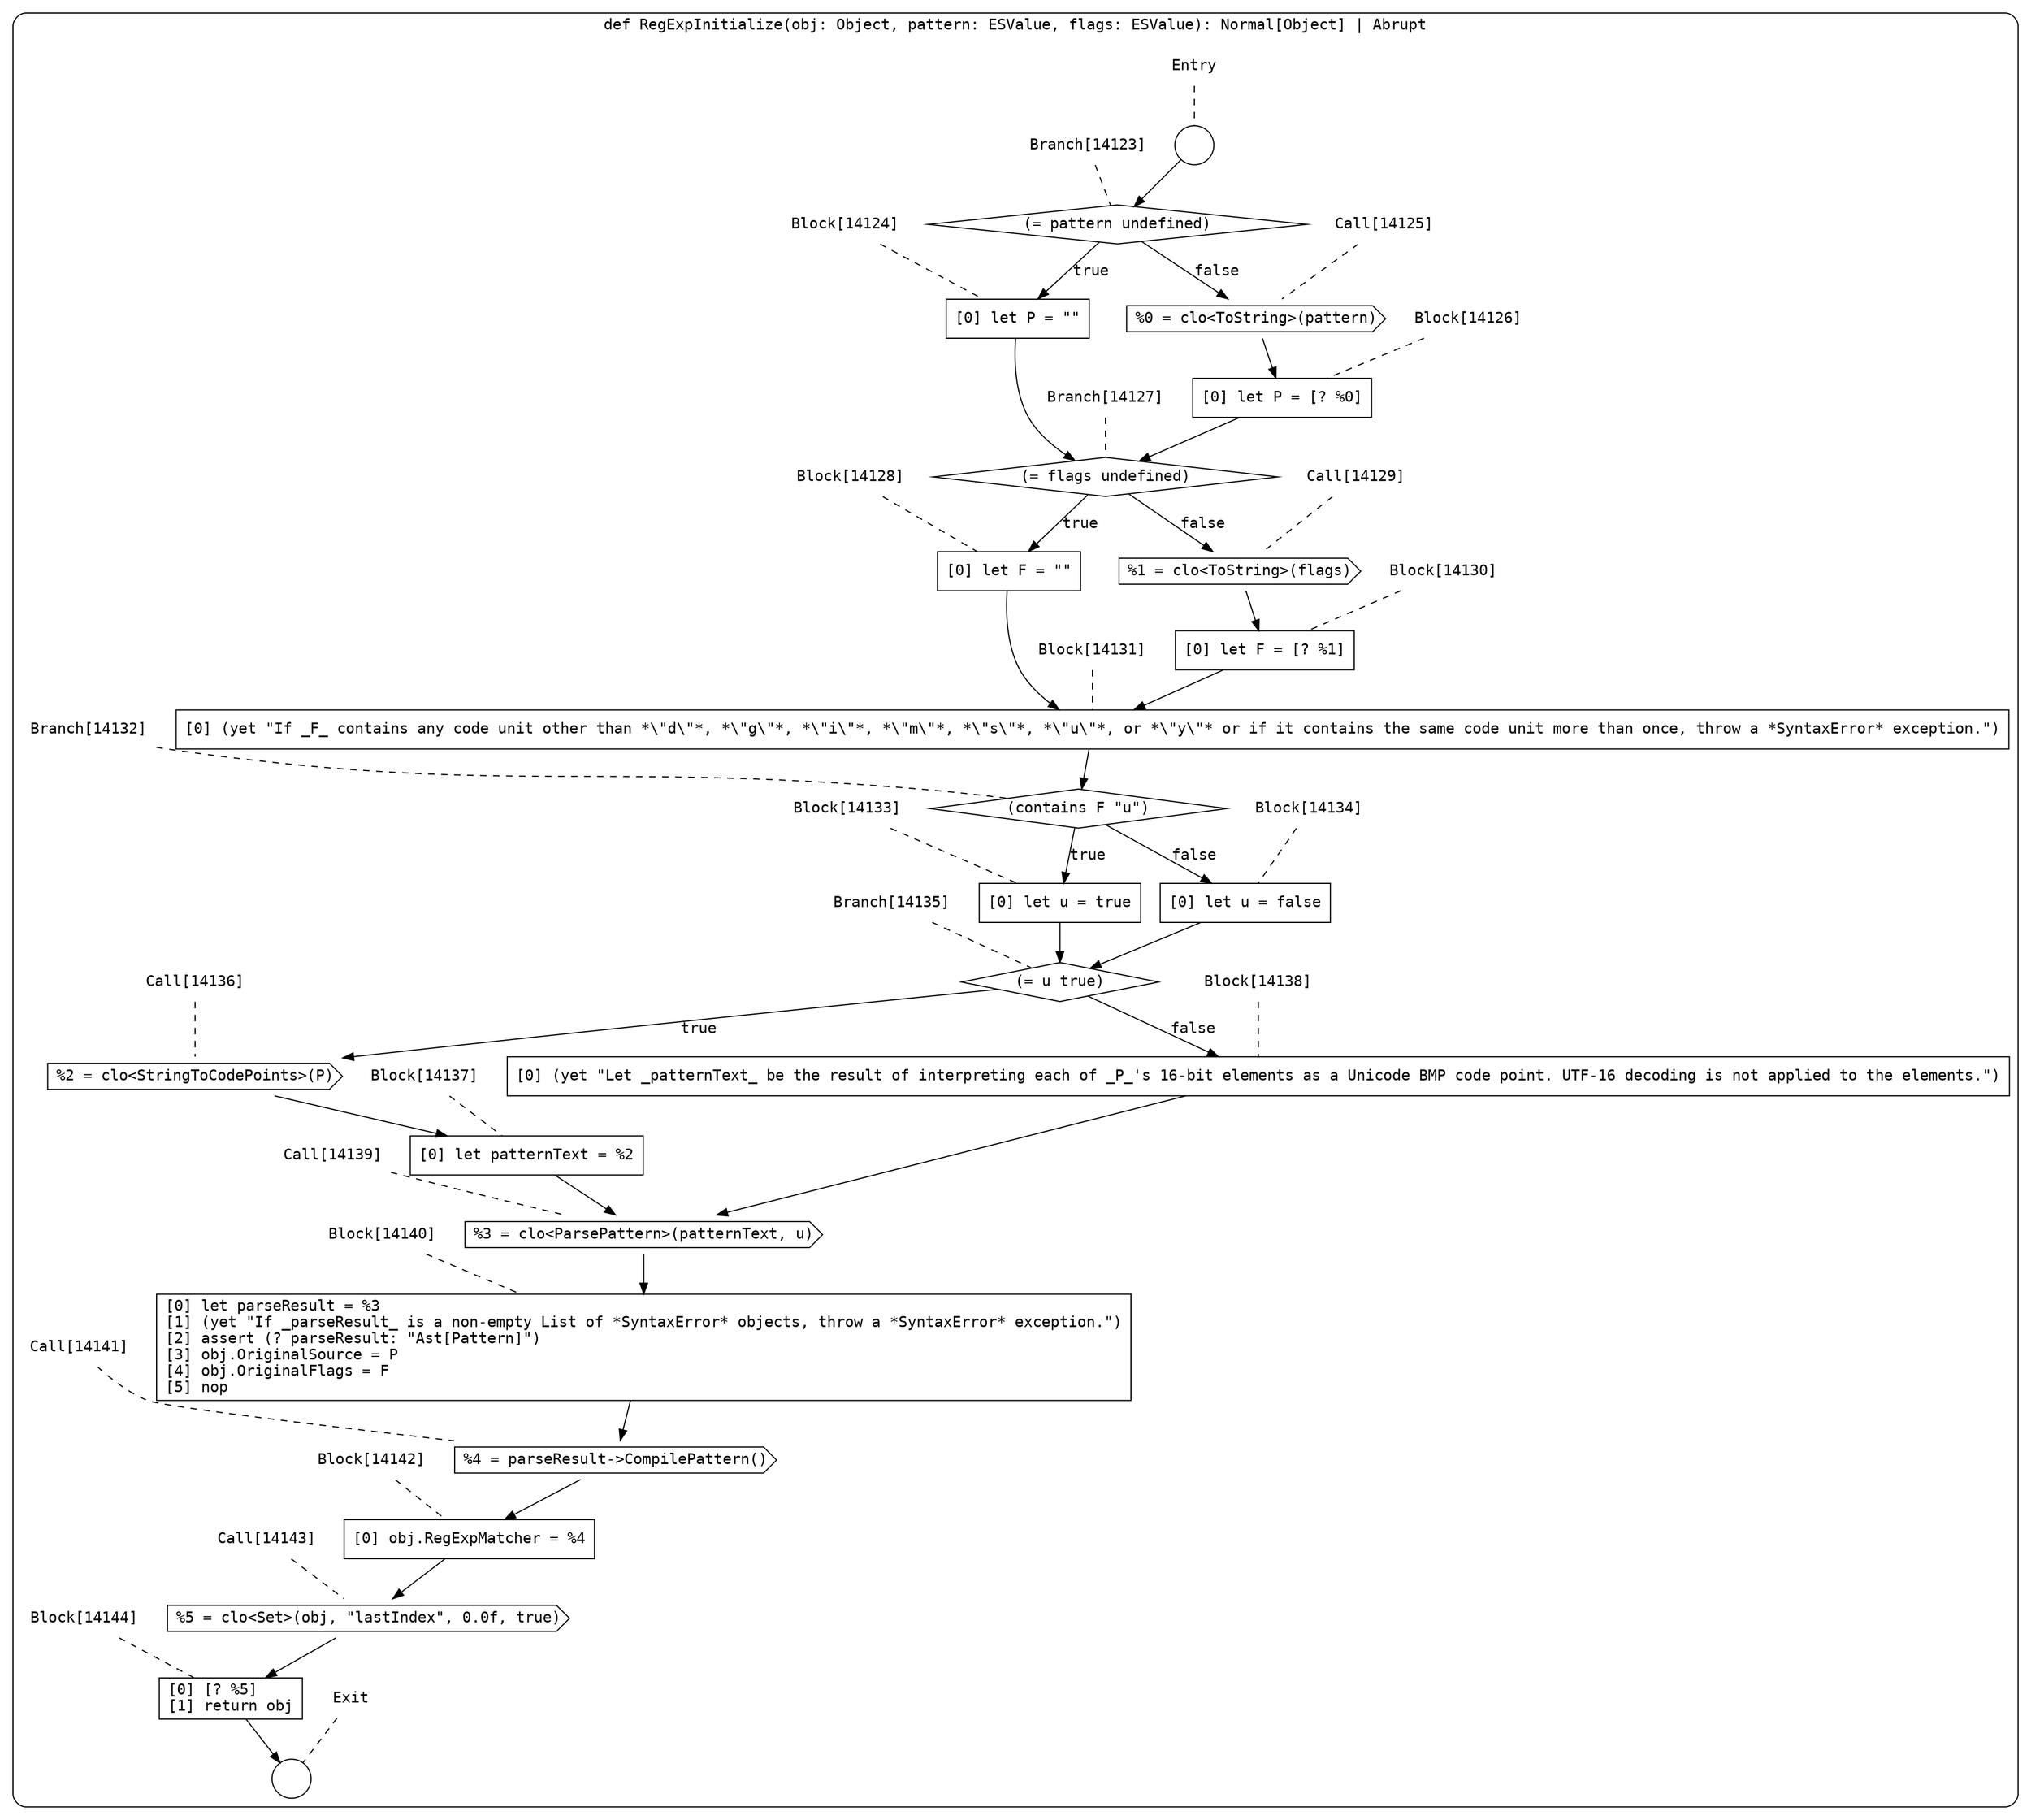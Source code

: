 digraph {
  graph [fontname = "Consolas"]
  node [fontname = "Consolas"]
  edge [fontname = "Consolas"]
  subgraph cluster2306 {
    label = "def RegExpInitialize(obj: Object, pattern: ESValue, flags: ESValue): Normal[Object] | Abrupt"
    style = rounded
    cluster2306_entry_name [shape=none, label=<<font color="black">Entry</font>>]
    cluster2306_entry_name -> cluster2306_entry [arrowhead=none, color="black", style=dashed]
    cluster2306_entry [shape=circle label=" " color="black" fillcolor="white" style=filled]
    cluster2306_entry -> node14123 [color="black"]
    cluster2306_exit_name [shape=none, label=<<font color="black">Exit</font>>]
    cluster2306_exit_name -> cluster2306_exit [arrowhead=none, color="black", style=dashed]
    cluster2306_exit [shape=circle label=" " color="black" fillcolor="white" style=filled]
    node14123_name [shape=none, label=<<font color="black">Branch[14123]</font>>]
    node14123_name -> node14123 [arrowhead=none, color="black", style=dashed]
    node14123 [shape=diamond, label=<<font color="black">(= pattern undefined)</font>> color="black" fillcolor="white", style=filled]
    node14123 -> node14124 [label=<<font color="black">true</font>> color="black"]
    node14123 -> node14125 [label=<<font color="black">false</font>> color="black"]
    node14124_name [shape=none, label=<<font color="black">Block[14124]</font>>]
    node14124_name -> node14124 [arrowhead=none, color="black", style=dashed]
    node14124 [shape=box, label=<<font color="black">[0] let P = &quot;&quot;<BR ALIGN="LEFT"/></font>> color="black" fillcolor="white", style=filled]
    node14124 -> node14127 [color="black"]
    node14125_name [shape=none, label=<<font color="black">Call[14125]</font>>]
    node14125_name -> node14125 [arrowhead=none, color="black", style=dashed]
    node14125 [shape=cds, label=<<font color="black">%0 = clo&lt;ToString&gt;(pattern)</font>> color="black" fillcolor="white", style=filled]
    node14125 -> node14126 [color="black"]
    node14127_name [shape=none, label=<<font color="black">Branch[14127]</font>>]
    node14127_name -> node14127 [arrowhead=none, color="black", style=dashed]
    node14127 [shape=diamond, label=<<font color="black">(= flags undefined)</font>> color="black" fillcolor="white", style=filled]
    node14127 -> node14128 [label=<<font color="black">true</font>> color="black"]
    node14127 -> node14129 [label=<<font color="black">false</font>> color="black"]
    node14126_name [shape=none, label=<<font color="black">Block[14126]</font>>]
    node14126_name -> node14126 [arrowhead=none, color="black", style=dashed]
    node14126 [shape=box, label=<<font color="black">[0] let P = [? %0]<BR ALIGN="LEFT"/></font>> color="black" fillcolor="white", style=filled]
    node14126 -> node14127 [color="black"]
    node14128_name [shape=none, label=<<font color="black">Block[14128]</font>>]
    node14128_name -> node14128 [arrowhead=none, color="black", style=dashed]
    node14128 [shape=box, label=<<font color="black">[0] let F = &quot;&quot;<BR ALIGN="LEFT"/></font>> color="black" fillcolor="white", style=filled]
    node14128 -> node14131 [color="black"]
    node14129_name [shape=none, label=<<font color="black">Call[14129]</font>>]
    node14129_name -> node14129 [arrowhead=none, color="black", style=dashed]
    node14129 [shape=cds, label=<<font color="black">%1 = clo&lt;ToString&gt;(flags)</font>> color="black" fillcolor="white", style=filled]
    node14129 -> node14130 [color="black"]
    node14131_name [shape=none, label=<<font color="black">Block[14131]</font>>]
    node14131_name -> node14131 [arrowhead=none, color="black", style=dashed]
    node14131 [shape=box, label=<<font color="black">[0] (yet &quot;If _F_ contains any code unit other than *\&quot;d\&quot;*, *\&quot;g\&quot;*, *\&quot;i\&quot;*, *\&quot;m\&quot;*, *\&quot;s\&quot;*, *\&quot;u\&quot;*, or *\&quot;y\&quot;* or if it contains the same code unit more than once, throw a *SyntaxError* exception.&quot;)<BR ALIGN="LEFT"/></font>> color="black" fillcolor="white", style=filled]
    node14131 -> node14132 [color="black"]
    node14130_name [shape=none, label=<<font color="black">Block[14130]</font>>]
    node14130_name -> node14130 [arrowhead=none, color="black", style=dashed]
    node14130 [shape=box, label=<<font color="black">[0] let F = [? %1]<BR ALIGN="LEFT"/></font>> color="black" fillcolor="white", style=filled]
    node14130 -> node14131 [color="black"]
    node14132_name [shape=none, label=<<font color="black">Branch[14132]</font>>]
    node14132_name -> node14132 [arrowhead=none, color="black", style=dashed]
    node14132 [shape=diamond, label=<<font color="black">(contains F &quot;u&quot;)</font>> color="black" fillcolor="white", style=filled]
    node14132 -> node14133 [label=<<font color="black">true</font>> color="black"]
    node14132 -> node14134 [label=<<font color="black">false</font>> color="black"]
    node14133_name [shape=none, label=<<font color="black">Block[14133]</font>>]
    node14133_name -> node14133 [arrowhead=none, color="black", style=dashed]
    node14133 [shape=box, label=<<font color="black">[0] let u = true<BR ALIGN="LEFT"/></font>> color="black" fillcolor="white", style=filled]
    node14133 -> node14135 [color="black"]
    node14134_name [shape=none, label=<<font color="black">Block[14134]</font>>]
    node14134_name -> node14134 [arrowhead=none, color="black", style=dashed]
    node14134 [shape=box, label=<<font color="black">[0] let u = false<BR ALIGN="LEFT"/></font>> color="black" fillcolor="white", style=filled]
    node14134 -> node14135 [color="black"]
    node14135_name [shape=none, label=<<font color="black">Branch[14135]</font>>]
    node14135_name -> node14135 [arrowhead=none, color="black", style=dashed]
    node14135 [shape=diamond, label=<<font color="black">(= u true)</font>> color="black" fillcolor="white", style=filled]
    node14135 -> node14136 [label=<<font color="black">true</font>> color="black"]
    node14135 -> node14138 [label=<<font color="black">false</font>> color="black"]
    node14136_name [shape=none, label=<<font color="black">Call[14136]</font>>]
    node14136_name -> node14136 [arrowhead=none, color="black", style=dashed]
    node14136 [shape=cds, label=<<font color="black">%2 = clo&lt;StringToCodePoints&gt;(P)</font>> color="black" fillcolor="white", style=filled]
    node14136 -> node14137 [color="black"]
    node14138_name [shape=none, label=<<font color="black">Block[14138]</font>>]
    node14138_name -> node14138 [arrowhead=none, color="black", style=dashed]
    node14138 [shape=box, label=<<font color="black">[0] (yet &quot;Let _patternText_ be the result of interpreting each of _P_'s 16-bit elements as a Unicode BMP code point. UTF-16 decoding is not applied to the elements.&quot;)<BR ALIGN="LEFT"/></font>> color="black" fillcolor="white", style=filled]
    node14138 -> node14139 [color="black"]
    node14137_name [shape=none, label=<<font color="black">Block[14137]</font>>]
    node14137_name -> node14137 [arrowhead=none, color="black", style=dashed]
    node14137 [shape=box, label=<<font color="black">[0] let patternText = %2<BR ALIGN="LEFT"/></font>> color="black" fillcolor="white", style=filled]
    node14137 -> node14139 [color="black"]
    node14139_name [shape=none, label=<<font color="black">Call[14139]</font>>]
    node14139_name -> node14139 [arrowhead=none, color="black", style=dashed]
    node14139 [shape=cds, label=<<font color="black">%3 = clo&lt;ParsePattern&gt;(patternText, u)</font>> color="black" fillcolor="white", style=filled]
    node14139 -> node14140 [color="black"]
    node14140_name [shape=none, label=<<font color="black">Block[14140]</font>>]
    node14140_name -> node14140 [arrowhead=none, color="black", style=dashed]
    node14140 [shape=box, label=<<font color="black">[0] let parseResult = %3<BR ALIGN="LEFT"/>[1] (yet &quot;If _parseResult_ is a non-empty List of *SyntaxError* objects, throw a *SyntaxError* exception.&quot;)<BR ALIGN="LEFT"/>[2] assert (? parseResult: &quot;Ast[Pattern]&quot;)<BR ALIGN="LEFT"/>[3] obj.OriginalSource = P<BR ALIGN="LEFT"/>[4] obj.OriginalFlags = F<BR ALIGN="LEFT"/>[5] nop<BR ALIGN="LEFT"/></font>> color="black" fillcolor="white", style=filled]
    node14140 -> node14141 [color="black"]
    node14141_name [shape=none, label=<<font color="black">Call[14141]</font>>]
    node14141_name -> node14141 [arrowhead=none, color="black", style=dashed]
    node14141 [shape=cds, label=<<font color="black">%4 = parseResult-&gt;CompilePattern()</font>> color="black" fillcolor="white", style=filled]
    node14141 -> node14142 [color="black"]
    node14142_name [shape=none, label=<<font color="black">Block[14142]</font>>]
    node14142_name -> node14142 [arrowhead=none, color="black", style=dashed]
    node14142 [shape=box, label=<<font color="black">[0] obj.RegExpMatcher = %4<BR ALIGN="LEFT"/></font>> color="black" fillcolor="white", style=filled]
    node14142 -> node14143 [color="black"]
    node14143_name [shape=none, label=<<font color="black">Call[14143]</font>>]
    node14143_name -> node14143 [arrowhead=none, color="black", style=dashed]
    node14143 [shape=cds, label=<<font color="black">%5 = clo&lt;Set&gt;(obj, &quot;lastIndex&quot;, 0.0f, true)</font>> color="black" fillcolor="white", style=filled]
    node14143 -> node14144 [color="black"]
    node14144_name [shape=none, label=<<font color="black">Block[14144]</font>>]
    node14144_name -> node14144 [arrowhead=none, color="black", style=dashed]
    node14144 [shape=box, label=<<font color="black">[0] [? %5]<BR ALIGN="LEFT"/>[1] return obj<BR ALIGN="LEFT"/></font>> color="black" fillcolor="white", style=filled]
    node14144 -> cluster2306_exit [color="black"]
  }
}